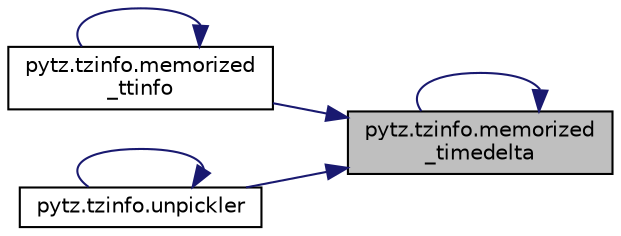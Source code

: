 digraph "pytz.tzinfo.memorized_timedelta"
{
 // LATEX_PDF_SIZE
  edge [fontname="Helvetica",fontsize="10",labelfontname="Helvetica",labelfontsize="10"];
  node [fontname="Helvetica",fontsize="10",shape=record];
  rankdir="RL";
  Node1 [label="pytz.tzinfo.memorized\l_timedelta",height=0.2,width=0.4,color="black", fillcolor="grey75", style="filled", fontcolor="black",tooltip=" "];
  Node1 -> Node1 [dir="back",color="midnightblue",fontsize="10",style="solid",fontname="Helvetica"];
  Node1 -> Node2 [dir="back",color="midnightblue",fontsize="10",style="solid",fontname="Helvetica"];
  Node2 [label="pytz.tzinfo.memorized\l_ttinfo",height=0.2,width=0.4,color="black", fillcolor="white", style="filled",URL="$de/d93/namespacepytz_1_1tzinfo.html#ae2a53f7319a6a2a912eaaa48e1a8dab7",tooltip=" "];
  Node2 -> Node2 [dir="back",color="midnightblue",fontsize="10",style="solid",fontname="Helvetica"];
  Node1 -> Node3 [dir="back",color="midnightblue",fontsize="10",style="solid",fontname="Helvetica"];
  Node3 [label="pytz.tzinfo.unpickler",height=0.2,width=0.4,color="black", fillcolor="white", style="filled",URL="$de/d93/namespacepytz_1_1tzinfo.html#abfa314b5b1f93e87637b0a7378bf078d",tooltip=" "];
  Node3 -> Node3 [dir="back",color="midnightblue",fontsize="10",style="solid",fontname="Helvetica"];
}
